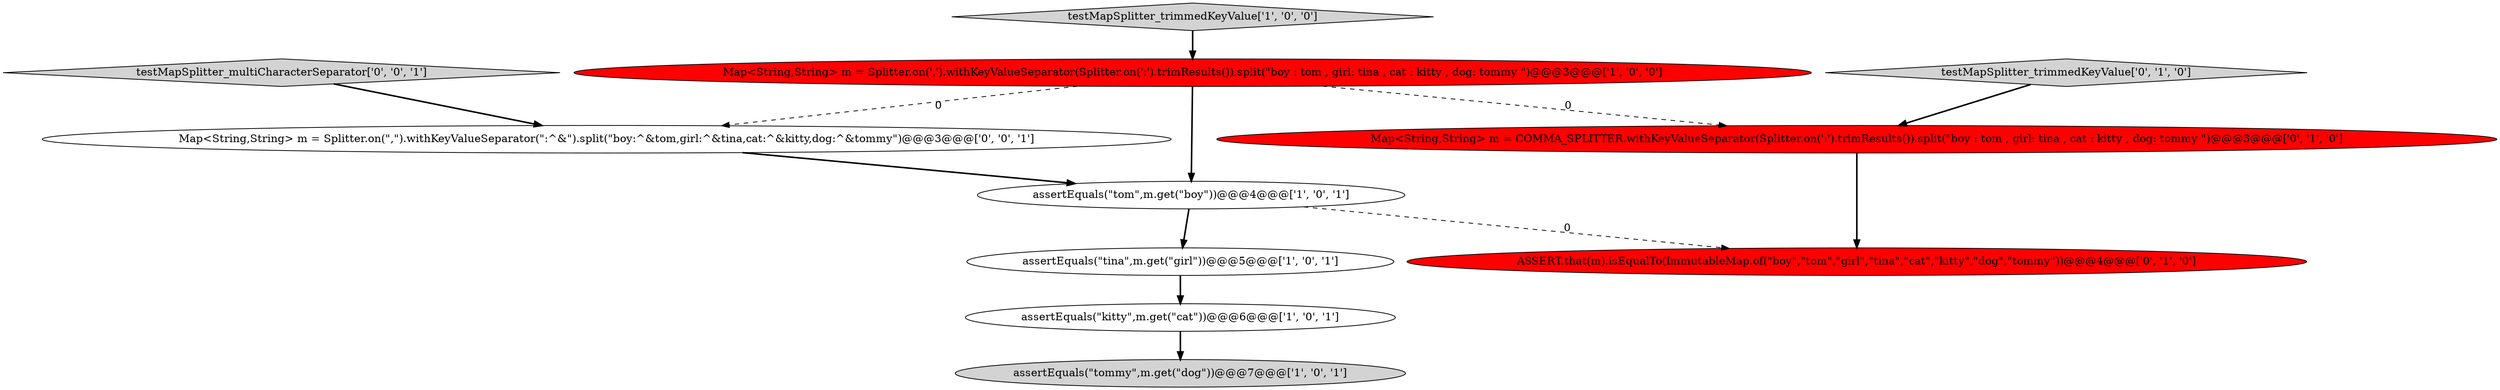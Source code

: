 digraph {
1 [style = filled, label = "assertEquals(\"tina\",m.get(\"girl\"))@@@5@@@['1', '0', '1']", fillcolor = white, shape = ellipse image = "AAA0AAABBB1BBB"];
3 [style = filled, label = "assertEquals(\"kitty\",m.get(\"cat\"))@@@6@@@['1', '0', '1']", fillcolor = white, shape = ellipse image = "AAA0AAABBB1BBB"];
2 [style = filled, label = "Map<String,String> m = Splitter.on(',').withKeyValueSeparator(Splitter.on(':').trimResults()).split(\"boy : tom , girl: tina , cat : kitty , dog: tommy \")@@@3@@@['1', '0', '0']", fillcolor = red, shape = ellipse image = "AAA1AAABBB1BBB"];
4 [style = filled, label = "testMapSplitter_trimmedKeyValue['1', '0', '0']", fillcolor = lightgray, shape = diamond image = "AAA0AAABBB1BBB"];
7 [style = filled, label = "Map<String,String> m = COMMA_SPLITTER.withKeyValueSeparator(Splitter.on(':').trimResults()).split(\"boy : tom , girl: tina , cat : kitty , dog: tommy \")@@@3@@@['0', '1', '0']", fillcolor = red, shape = ellipse image = "AAA1AAABBB2BBB"];
0 [style = filled, label = "assertEquals(\"tommy\",m.get(\"dog\"))@@@7@@@['1', '0', '1']", fillcolor = lightgray, shape = ellipse image = "AAA0AAABBB1BBB"];
10 [style = filled, label = "Map<String,String> m = Splitter.on(\",\").withKeyValueSeparator(\":^&\").split(\"boy:^&tom,girl:^&tina,cat:^&kitty,dog:^&tommy\")@@@3@@@['0', '0', '1']", fillcolor = white, shape = ellipse image = "AAA0AAABBB3BBB"];
8 [style = filled, label = "ASSERT.that(m).isEqualTo(ImmutableMap.of(\"boy\",\"tom\",\"girl\",\"tina\",\"cat\",\"kitty\",\"dog\",\"tommy\"))@@@4@@@['0', '1', '0']", fillcolor = red, shape = ellipse image = "AAA1AAABBB2BBB"];
6 [style = filled, label = "testMapSplitter_trimmedKeyValue['0', '1', '0']", fillcolor = lightgray, shape = diamond image = "AAA0AAABBB2BBB"];
9 [style = filled, label = "testMapSplitter_multiCharacterSeparator['0', '0', '1']", fillcolor = lightgray, shape = diamond image = "AAA0AAABBB3BBB"];
5 [style = filled, label = "assertEquals(\"tom\",m.get(\"boy\"))@@@4@@@['1', '0', '1']", fillcolor = white, shape = ellipse image = "AAA0AAABBB1BBB"];
1->3 [style = bold, label=""];
5->8 [style = dashed, label="0"];
5->1 [style = bold, label=""];
4->2 [style = bold, label=""];
10->5 [style = bold, label=""];
9->10 [style = bold, label=""];
6->7 [style = bold, label=""];
2->7 [style = dashed, label="0"];
7->8 [style = bold, label=""];
3->0 [style = bold, label=""];
2->10 [style = dashed, label="0"];
2->5 [style = bold, label=""];
}
